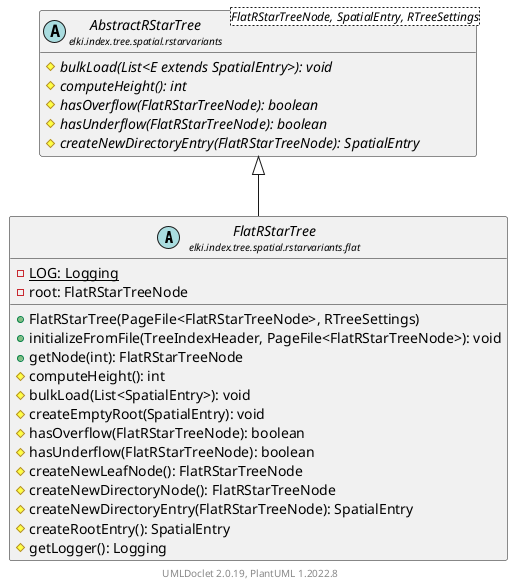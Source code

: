 @startuml
    remove .*\.(Instance|Par|Parameterizer|Factory)$
    set namespaceSeparator none
    hide empty fields
    hide empty methods

    abstract class "<size:14>FlatRStarTree\n<size:10>elki.index.tree.spatial.rstarvariants.flat" as elki.index.tree.spatial.rstarvariants.flat.FlatRStarTree [[FlatRStarTree.html]] {
        {static} -LOG: Logging
        -root: FlatRStarTreeNode
        +FlatRStarTree(PageFile<FlatRStarTreeNode>, RTreeSettings)
        +initializeFromFile(TreeIndexHeader, PageFile<FlatRStarTreeNode>): void
        +getNode(int): FlatRStarTreeNode
        #computeHeight(): int
        #bulkLoad(List<SpatialEntry>): void
        #createEmptyRoot(SpatialEntry): void
        #hasOverflow(FlatRStarTreeNode): boolean
        #hasUnderflow(FlatRStarTreeNode): boolean
        #createNewLeafNode(): FlatRStarTreeNode
        #createNewDirectoryNode(): FlatRStarTreeNode
        #createNewDirectoryEntry(FlatRStarTreeNode): SpatialEntry
        #createRootEntry(): SpatialEntry
        #getLogger(): Logging
    }

    abstract class "<size:14>AbstractRStarTree\n<size:10>elki.index.tree.spatial.rstarvariants" as elki.index.tree.spatial.rstarvariants.AbstractRStarTree<FlatRStarTreeNode, SpatialEntry, RTreeSettings> [[../AbstractRStarTree.html]] {
        {abstract} #bulkLoad(List<E extends SpatialEntry>): void
        {abstract} #computeHeight(): int
        {abstract} #hasOverflow(FlatRStarTreeNode): boolean
        {abstract} #hasUnderflow(FlatRStarTreeNode): boolean
        {abstract} #createNewDirectoryEntry(FlatRStarTreeNode): SpatialEntry
    }

    elki.index.tree.spatial.rstarvariants.AbstractRStarTree <|-- elki.index.tree.spatial.rstarvariants.flat.FlatRStarTree

    center footer UMLDoclet 2.0.19, PlantUML 1.2022.8
@enduml
